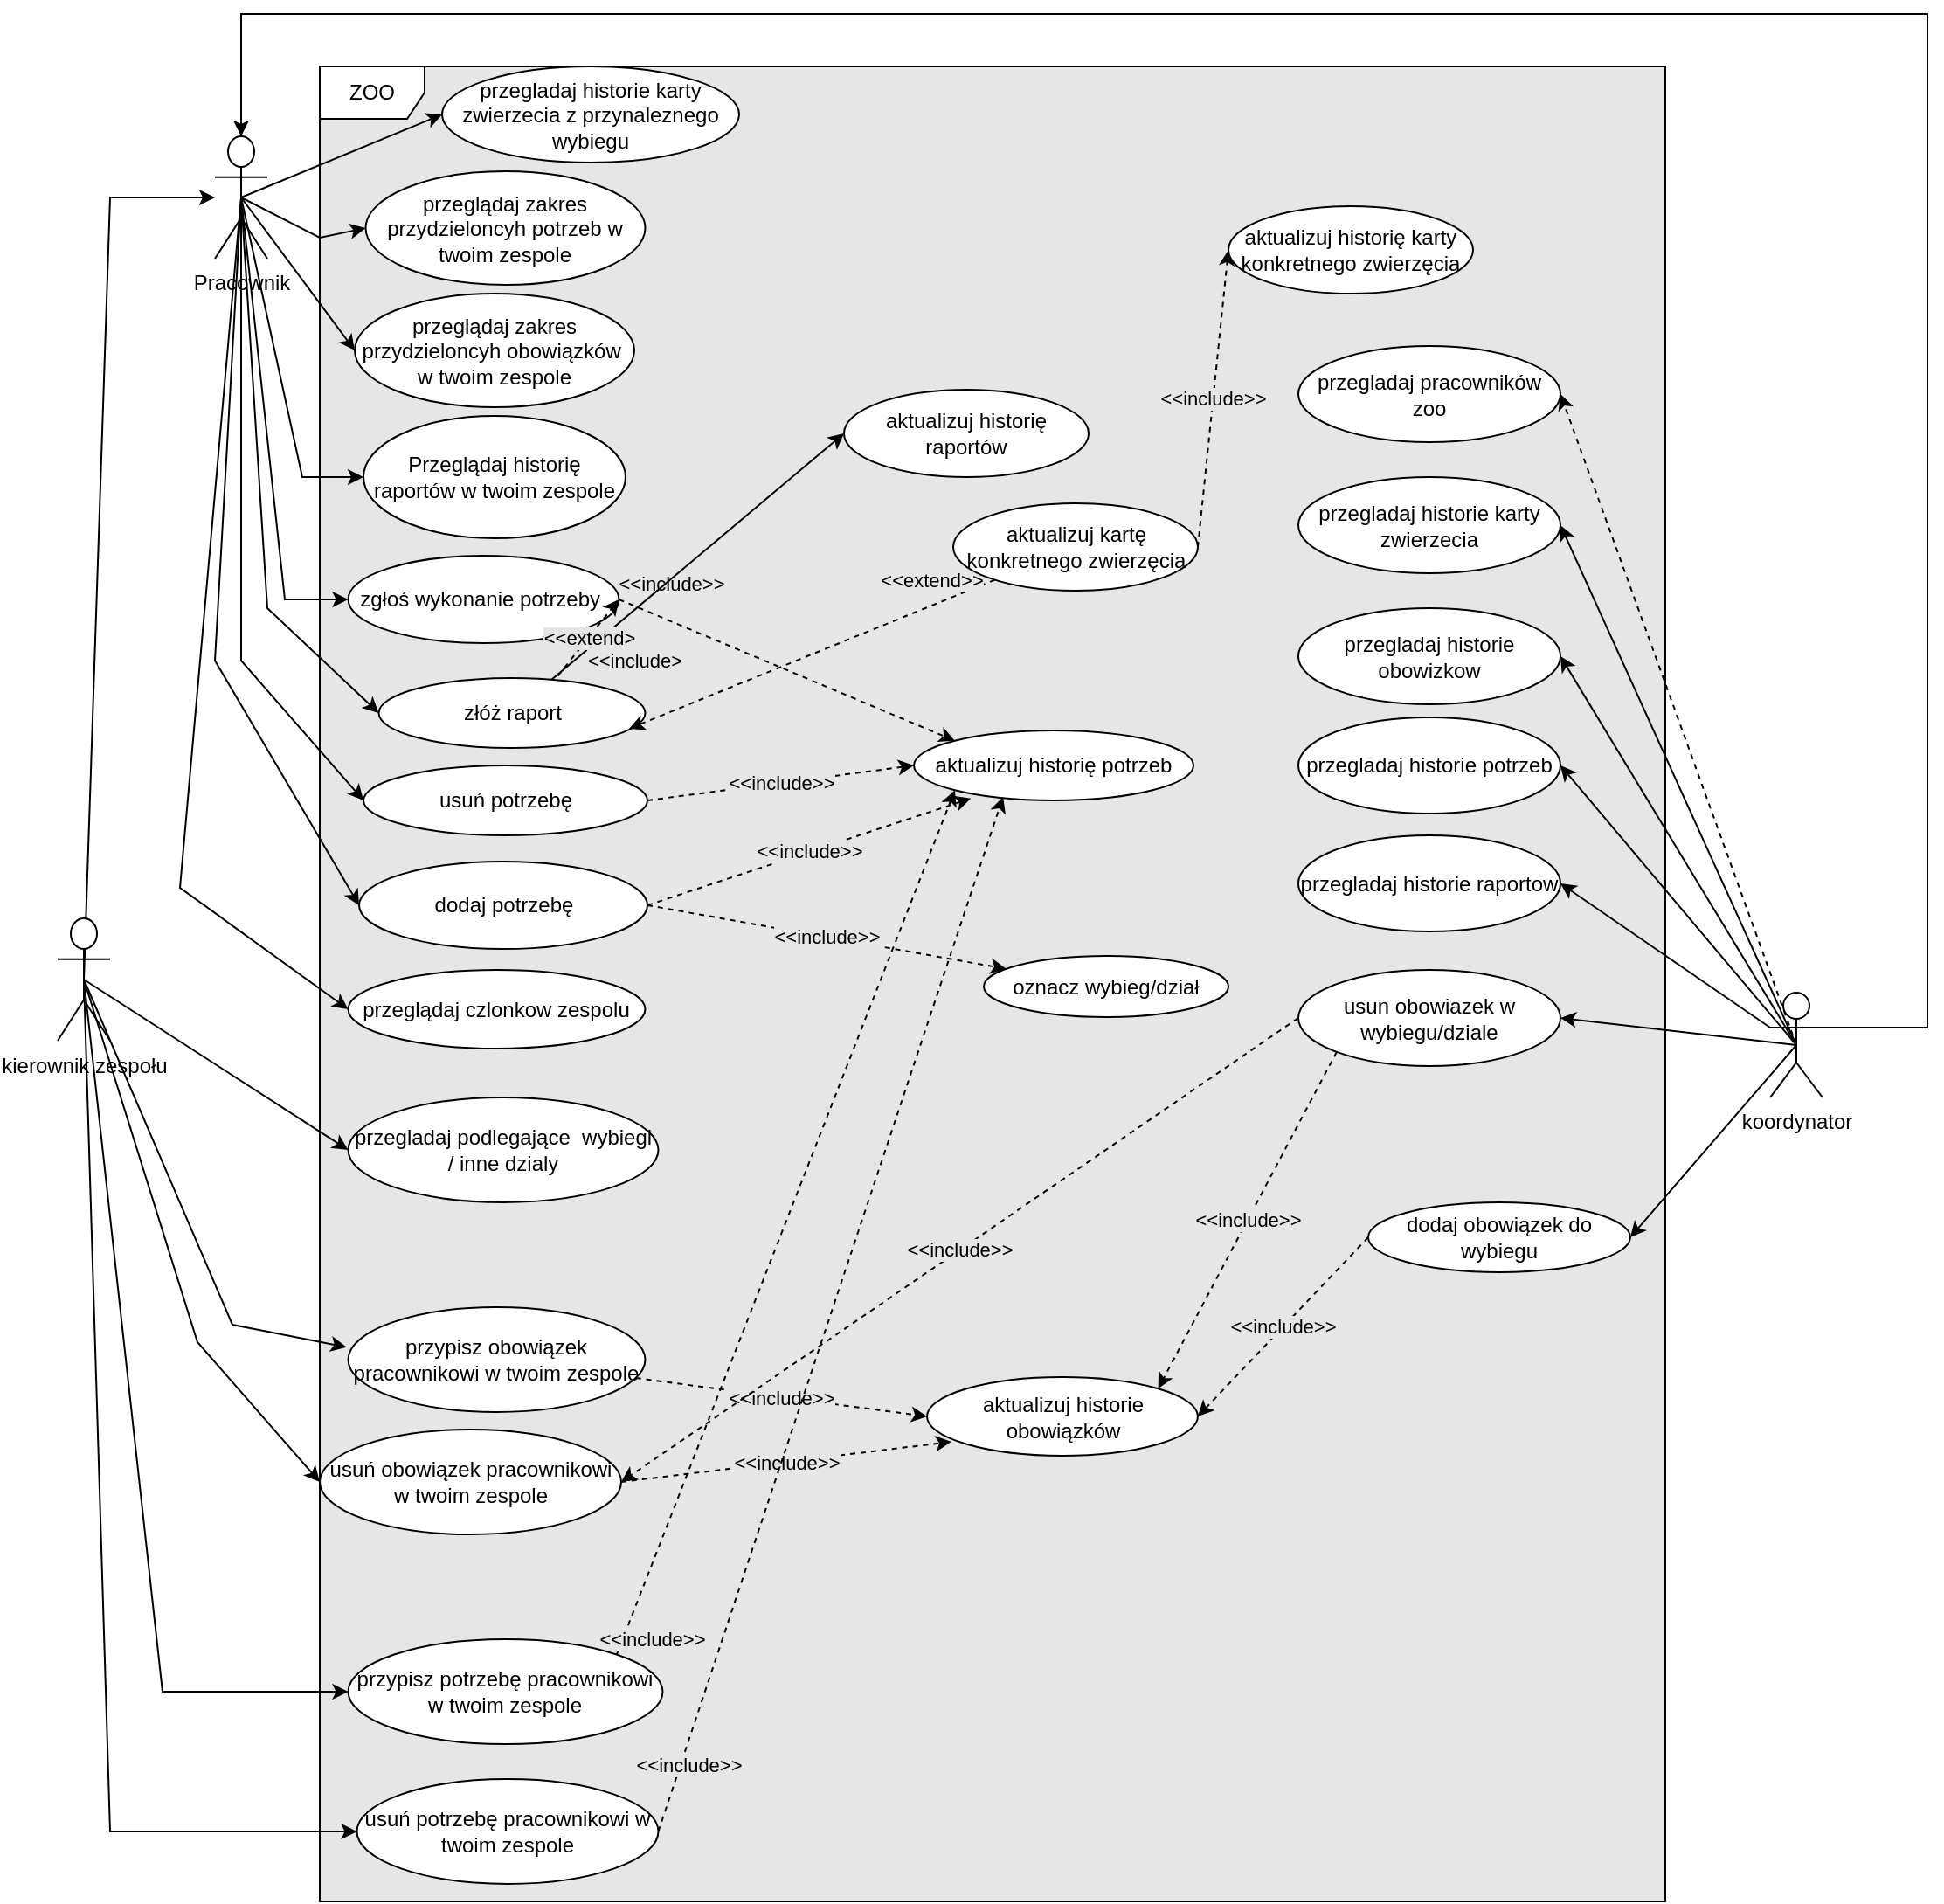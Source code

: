 <mxfile version="14.5.1" type="device"><diagram id="BkIIWohQKGWEFfxIhV2h" name="Strona-1"><mxGraphModel dx="3201" dy="1174" grid="1" gridSize="10" guides="1" tooltips="1" connect="1" arrows="1" fold="1" page="1" pageScale="1" pageWidth="827" pageHeight="1169" math="0" shadow="0"><root><mxCell id="0"/><mxCell id="1" parent="0"/><mxCell id="jabAt9nOP1fWZtc_V5fB-1" value="ZOO" style="shape=umlFrame;whiteSpace=wrap;html=1;swimlaneFillColor=#E6E6E6;" vertex="1" parent="1"><mxGeometry x="140" y="40" width="770" height="1050" as="geometry"/></mxCell><mxCell id="jabAt9nOP1fWZtc_V5fB-18" style="edgeStyle=none;rounded=0;orthogonalLoop=1;jettySize=auto;html=1;exitX=0.5;exitY=0.5;exitDx=0;exitDy=0;exitPerimeter=0;entryX=0;entryY=0.5;entryDx=0;entryDy=0;" edge="1" parent="1" source="jabAt9nOP1fWZtc_V5fB-2" target="jabAt9nOP1fWZtc_V5fB-17"><mxGeometry relative="1" as="geometry"><Array as="points"><mxPoint x="140" y="138"/></Array></mxGeometry></mxCell><mxCell id="jabAt9nOP1fWZtc_V5fB-45" style="edgeStyle=none;rounded=0;orthogonalLoop=1;jettySize=auto;html=1;exitX=0.5;exitY=0.5;exitDx=0;exitDy=0;exitPerimeter=0;entryX=0;entryY=0.5;entryDx=0;entryDy=0;" edge="1" parent="1" source="jabAt9nOP1fWZtc_V5fB-2" target="jabAt9nOP1fWZtc_V5fB-44"><mxGeometry relative="1" as="geometry"><Array as="points"><mxPoint x="120" y="345"/></Array></mxGeometry></mxCell><mxCell id="jabAt9nOP1fWZtc_V5fB-48" style="edgeStyle=none;rounded=0;orthogonalLoop=1;jettySize=auto;html=1;exitX=0.5;exitY=0.5;exitDx=0;exitDy=0;exitPerimeter=0;entryX=0;entryY=0.5;entryDx=0;entryDy=0;" edge="1" parent="1" source="jabAt9nOP1fWZtc_V5fB-2" target="jabAt9nOP1fWZtc_V5fB-47"><mxGeometry relative="1" as="geometry"><Array as="points"><mxPoint x="110" y="350"/></Array></mxGeometry></mxCell><mxCell id="jabAt9nOP1fWZtc_V5fB-54" style="edgeStyle=none;rounded=0;orthogonalLoop=1;jettySize=auto;html=1;exitX=0.5;exitY=0.5;exitDx=0;exitDy=0;exitPerimeter=0;entryX=0;entryY=0.5;entryDx=0;entryDy=0;" edge="1" parent="1" source="jabAt9nOP1fWZtc_V5fB-2" target="jabAt9nOP1fWZtc_V5fB-53"><mxGeometry relative="1" as="geometry"><Array as="points"><mxPoint x="130" y="275"/></Array></mxGeometry></mxCell><mxCell id="jabAt9nOP1fWZtc_V5fB-134" style="edgeStyle=none;rounded=0;orthogonalLoop=1;jettySize=auto;html=1;exitX=0.5;exitY=0.5;exitDx=0;exitDy=0;exitPerimeter=0;entryX=0;entryY=0.5;entryDx=0;entryDy=0;labelBackgroundColor=#E6E6E6;strokeColor=#000000;fontColor=#000000;" edge="1" parent="1" source="jabAt9nOP1fWZtc_V5fB-2" target="jabAt9nOP1fWZtc_V5fB-29"><mxGeometry relative="1" as="geometry"><mxPoint x="175.0" y="400.0" as="targetPoint"/><Array as="points"><mxPoint x="95" y="380"/></Array></mxGeometry></mxCell><mxCell id="jabAt9nOP1fWZtc_V5fB-135" style="edgeStyle=none;rounded=0;orthogonalLoop=1;jettySize=auto;html=1;exitX=0.5;exitY=0.5;exitDx=0;exitDy=0;exitPerimeter=0;entryX=0;entryY=0.5;entryDx=0;entryDy=0;labelBackgroundColor=#E6E6E6;strokeColor=#000000;fontColor=#000000;" edge="1" parent="1" source="jabAt9nOP1fWZtc_V5fB-2" target="jabAt9nOP1fWZtc_V5fB-10"><mxGeometry relative="1" as="geometry"><Array as="points"><mxPoint x="80" y="380"/></Array></mxGeometry></mxCell><mxCell id="jabAt9nOP1fWZtc_V5fB-145" style="edgeStyle=none;rounded=0;orthogonalLoop=1;jettySize=auto;html=1;exitX=0.5;exitY=0.5;exitDx=0;exitDy=0;exitPerimeter=0;labelBackgroundColor=#E6E6E6;strokeColor=#000000;fontColor=#000000;entryX=0;entryY=0.5;entryDx=0;entryDy=0;" edge="1" parent="1" source="jabAt9nOP1fWZtc_V5fB-2" target="jabAt9nOP1fWZtc_V5fB-81"><mxGeometry relative="1" as="geometry"><mxPoint x="170" y="530" as="targetPoint"/><Array as="points"><mxPoint x="60" y="510"/></Array></mxGeometry></mxCell><mxCell id="jabAt9nOP1fWZtc_V5fB-150" style="edgeStyle=none;rounded=0;orthogonalLoop=1;jettySize=auto;html=1;exitX=0.5;exitY=0.5;exitDx=0;exitDy=0;exitPerimeter=0;entryX=0;entryY=0.5;entryDx=0;entryDy=0;labelBackgroundColor=#E6E6E6;strokeColor=#000000;fontColor=#000000;" edge="1" parent="1" source="jabAt9nOP1fWZtc_V5fB-2" target="jabAt9nOP1fWZtc_V5fB-149"><mxGeometry relative="1" as="geometry"/></mxCell><mxCell id="jabAt9nOP1fWZtc_V5fB-153" style="edgeStyle=none;rounded=0;orthogonalLoop=1;jettySize=auto;html=1;exitX=0.5;exitY=0.5;exitDx=0;exitDy=0;exitPerimeter=0;entryX=0;entryY=0.5;entryDx=0;entryDy=0;labelBackgroundColor=#E6E6E6;strokeColor=#000000;fontColor=#000000;" edge="1" parent="1" source="jabAt9nOP1fWZtc_V5fB-2" target="jabAt9nOP1fWZtc_V5fB-151"><mxGeometry relative="1" as="geometry"/></mxCell><mxCell id="jabAt9nOP1fWZtc_V5fB-2" value="Pracownik" style="shape=umlActor;verticalLabelPosition=bottom;verticalAlign=top;html=1;" vertex="1" parent="1"><mxGeometry x="80" y="80" width="30" height="70" as="geometry"/></mxCell><mxCell id="jabAt9nOP1fWZtc_V5fB-24" style="rounded=0;orthogonalLoop=1;jettySize=auto;html=1;exitX=0.5;exitY=0.5;exitDx=0;exitDy=0;exitPerimeter=0;" edge="1" parent="1" source="jabAt9nOP1fWZtc_V5fB-5" target="jabAt9nOP1fWZtc_V5fB-2"><mxGeometry relative="1" as="geometry"><Array as="points"><mxPoint x="20" y="115"/></Array></mxGeometry></mxCell><mxCell id="jabAt9nOP1fWZtc_V5fB-60" style="edgeStyle=none;rounded=0;orthogonalLoop=1;jettySize=auto;html=1;exitX=0.5;exitY=0.5;exitDx=0;exitDy=0;exitPerimeter=0;entryX=-0.006;entryY=0.38;entryDx=0;entryDy=0;entryPerimeter=0;" edge="1" parent="1" source="jabAt9nOP1fWZtc_V5fB-5" target="jabAt9nOP1fWZtc_V5fB-34"><mxGeometry relative="1" as="geometry"><Array as="points"><mxPoint x="90" y="760"/></Array></mxGeometry></mxCell><mxCell id="jabAt9nOP1fWZtc_V5fB-61" style="edgeStyle=none;rounded=0;orthogonalLoop=1;jettySize=auto;html=1;exitX=0.5;exitY=0.5;exitDx=0;exitDy=0;exitPerimeter=0;entryX=0;entryY=0.5;entryDx=0;entryDy=0;" edge="1" parent="1" source="jabAt9nOP1fWZtc_V5fB-5" target="jabAt9nOP1fWZtc_V5fB-37"><mxGeometry relative="1" as="geometry"><Array as="points"><mxPoint x="70" y="770"/></Array></mxGeometry></mxCell><mxCell id="jabAt9nOP1fWZtc_V5fB-64" style="edgeStyle=none;rounded=0;orthogonalLoop=1;jettySize=auto;html=1;exitX=0.5;exitY=0.5;exitDx=0;exitDy=0;exitPerimeter=0;entryX=0;entryY=0.5;entryDx=0;entryDy=0;labelBackgroundColor=#E6E6E6;" edge="1" parent="1" source="jabAt9nOP1fWZtc_V5fB-5" target="jabAt9nOP1fWZtc_V5fB-43"><mxGeometry relative="1" as="geometry"><Array as="points"/></mxGeometry></mxCell><mxCell id="jabAt9nOP1fWZtc_V5fB-104" style="edgeStyle=none;rounded=0;orthogonalLoop=1;jettySize=auto;html=1;exitX=0.5;exitY=0.5;exitDx=0;exitDy=0;exitPerimeter=0;entryX=0;entryY=0.5;entryDx=0;entryDy=0;labelBackgroundColor=#E6E6E6;strokeColor=#000000;fontColor=#000000;" edge="1" parent="1" source="jabAt9nOP1fWZtc_V5fB-5" target="jabAt9nOP1fWZtc_V5fB-102"><mxGeometry relative="1" as="geometry"><Array as="points"><mxPoint x="50" y="970"/></Array></mxGeometry></mxCell><mxCell id="jabAt9nOP1fWZtc_V5fB-105" style="edgeStyle=none;rounded=0;orthogonalLoop=1;jettySize=auto;html=1;exitX=0.5;exitY=0.5;exitDx=0;exitDy=0;exitPerimeter=0;entryX=0;entryY=0.5;entryDx=0;entryDy=0;labelBackgroundColor=#E6E6E6;strokeColor=#000000;fontColor=#000000;" edge="1" parent="1" source="jabAt9nOP1fWZtc_V5fB-5" target="jabAt9nOP1fWZtc_V5fB-103"><mxGeometry relative="1" as="geometry"><Array as="points"><mxPoint x="20" y="1050"/></Array></mxGeometry></mxCell><mxCell id="jabAt9nOP1fWZtc_V5fB-5" value="kierownik zespołu" style="shape=umlActor;verticalLabelPosition=bottom;verticalAlign=top;html=1;" vertex="1" parent="1"><mxGeometry x="-10" y="527.5" width="30" height="70" as="geometry"/></mxCell><mxCell id="jabAt9nOP1fWZtc_V5fB-116" style="edgeStyle=orthogonalEdgeStyle;rounded=0;orthogonalLoop=1;jettySize=auto;html=1;labelBackgroundColor=#E6E6E6;strokeColor=#000000;fontColor=#000000;entryX=0.5;entryY=0;entryDx=0;entryDy=0;entryPerimeter=0;" edge="1" parent="1" source="jabAt9nOP1fWZtc_V5fB-6" target="jabAt9nOP1fWZtc_V5fB-2"><mxGeometry relative="1" as="geometry"><mxPoint x="965" y="30" as="targetPoint"/><Array as="points"><mxPoint x="1060" y="590"/><mxPoint x="1060" y="10"/><mxPoint x="95" y="10"/></Array></mxGeometry></mxCell><mxCell id="jabAt9nOP1fWZtc_V5fB-125" style="edgeStyle=none;rounded=0;orthogonalLoop=1;jettySize=auto;html=1;exitX=0.5;exitY=0.5;exitDx=0;exitDy=0;exitPerimeter=0;entryX=1;entryY=0.5;entryDx=0;entryDy=0;labelBackgroundColor=#E6E6E6;strokeColor=#000000;fontColor=#000000;" edge="1" parent="1" source="jabAt9nOP1fWZtc_V5fB-6" target="jabAt9nOP1fWZtc_V5fB-96"><mxGeometry relative="1" as="geometry"/></mxCell><mxCell id="jabAt9nOP1fWZtc_V5fB-126" style="edgeStyle=none;rounded=0;orthogonalLoop=1;jettySize=auto;html=1;exitX=0.5;exitY=0.5;exitDx=0;exitDy=0;exitPerimeter=0;entryX=1;entryY=0.5;entryDx=0;entryDy=0;labelBackgroundColor=#E6E6E6;strokeColor=#000000;fontColor=#000000;" edge="1" parent="1" source="jabAt9nOP1fWZtc_V5fB-6" target="jabAt9nOP1fWZtc_V5fB-98"><mxGeometry relative="1" as="geometry"/></mxCell><mxCell id="jabAt9nOP1fWZtc_V5fB-140" style="edgeStyle=none;rounded=0;orthogonalLoop=1;jettySize=auto;html=1;exitX=0;exitY=0.333;exitDx=0;exitDy=0;exitPerimeter=0;entryX=1;entryY=0.5;entryDx=0;entryDy=0;labelBackgroundColor=#E6E6E6;strokeColor=#000000;fontColor=#000000;" edge="1" parent="1" source="jabAt9nOP1fWZtc_V5fB-6" target="jabAt9nOP1fWZtc_V5fB-139"><mxGeometry relative="1" as="geometry"/></mxCell><mxCell id="jabAt9nOP1fWZtc_V5fB-143" style="edgeStyle=none;rounded=0;orthogonalLoop=1;jettySize=auto;html=1;exitX=0.5;exitY=0.5;exitDx=0;exitDy=0;exitPerimeter=0;entryX=1;entryY=0.5;entryDx=0;entryDy=0;labelBackgroundColor=#E6E6E6;strokeColor=#000000;fontColor=#000000;" edge="1" parent="1" source="jabAt9nOP1fWZtc_V5fB-6" target="jabAt9nOP1fWZtc_V5fB-141"><mxGeometry relative="1" as="geometry"/></mxCell><mxCell id="jabAt9nOP1fWZtc_V5fB-144" style="edgeStyle=none;rounded=0;orthogonalLoop=1;jettySize=auto;html=1;exitX=0.5;exitY=0.5;exitDx=0;exitDy=0;exitPerimeter=0;entryX=1;entryY=0.5;entryDx=0;entryDy=0;labelBackgroundColor=#E6E6E6;strokeColor=#000000;fontColor=#000000;" edge="1" parent="1" source="jabAt9nOP1fWZtc_V5fB-6" target="jabAt9nOP1fWZtc_V5fB-142"><mxGeometry relative="1" as="geometry"/></mxCell><mxCell id="jabAt9nOP1fWZtc_V5fB-148" style="edgeStyle=none;rounded=0;orthogonalLoop=1;jettySize=auto;html=1;exitX=0.5;exitY=0.5;exitDx=0;exitDy=0;exitPerimeter=0;entryX=1;entryY=0.5;entryDx=0;entryDy=0;labelBackgroundColor=#E6E6E6;strokeColor=#000000;fontColor=#000000;" edge="1" parent="1" source="jabAt9nOP1fWZtc_V5fB-6" target="jabAt9nOP1fWZtc_V5fB-147"><mxGeometry relative="1" as="geometry"/></mxCell><mxCell id="jabAt9nOP1fWZtc_V5fB-156" style="edgeStyle=none;rounded=0;orthogonalLoop=1;jettySize=auto;html=1;exitX=0.5;exitY=0.5;exitDx=0;exitDy=0;exitPerimeter=0;entryX=1;entryY=0.5;entryDx=0;entryDy=0;dashed=1;labelBackgroundColor=#E6E6E6;strokeColor=#000000;fontColor=#000000;" edge="1" parent="1" source="jabAt9nOP1fWZtc_V5fB-6" target="jabAt9nOP1fWZtc_V5fB-155"><mxGeometry relative="1" as="geometry"/></mxCell><mxCell id="jabAt9nOP1fWZtc_V5fB-6" value="koordynator" style="shape=umlActor;verticalLabelPosition=bottom;verticalAlign=top;html=1;outlineConnect=0;" vertex="1" parent="1"><mxGeometry x="970" y="570" width="30" height="60" as="geometry"/></mxCell><mxCell id="jabAt9nOP1fWZtc_V5fB-15" value="&amp;lt;&amp;lt;include&amp;gt;&amp;gt;" style="edgeStyle=none;rounded=0;orthogonalLoop=1;jettySize=auto;html=1;exitX=1;exitY=0.5;exitDx=0;exitDy=0;dashed=1;labelBackgroundColor=#E6E6E6;" edge="1" parent="1" source="jabAt9nOP1fWZtc_V5fB-10" target="jabAt9nOP1fWZtc_V5fB-11"><mxGeometry relative="1" as="geometry"/></mxCell><mxCell id="jabAt9nOP1fWZtc_V5fB-26" value="&amp;lt;&amp;lt;include&amp;gt;&amp;gt;" style="rounded=0;orthogonalLoop=1;jettySize=auto;html=1;exitX=1;exitY=0.5;exitDx=0;exitDy=0;entryX=0.204;entryY=0.971;entryDx=0;entryDy=0;dashed=1;entryPerimeter=0;labelBackgroundColor=#E6E6E6;" edge="1" parent="1" source="jabAt9nOP1fWZtc_V5fB-10" target="jabAt9nOP1fWZtc_V5fB-25"><mxGeometry relative="1" as="geometry"/></mxCell><mxCell id="jabAt9nOP1fWZtc_V5fB-10" value="dodaj potrzebę" style="ellipse;whiteSpace=wrap;html=1;" vertex="1" parent="1"><mxGeometry x="162.5" y="495" width="165" height="50" as="geometry"/></mxCell><mxCell id="jabAt9nOP1fWZtc_V5fB-11" value="oznacz wybieg/dział" style="ellipse;whiteSpace=wrap;html=1;" vertex="1" parent="1"><mxGeometry x="520" y="549" width="140" height="35" as="geometry"/></mxCell><mxCell id="jabAt9nOP1fWZtc_V5fB-17" value="przeglądaj zakres przydzieloncyh potrzeb w twoim zespole" style="ellipse;whiteSpace=wrap;html=1;" vertex="1" parent="1"><mxGeometry x="166.25" y="100" width="160" height="65" as="geometry"/></mxCell><mxCell id="jabAt9nOP1fWZtc_V5fB-25" value="aktualizuj historię potrzeb" style="ellipse;whiteSpace=wrap;html=1;" vertex="1" parent="1"><mxGeometry x="480" y="420" width="160" height="40" as="geometry"/></mxCell><mxCell id="jabAt9nOP1fWZtc_V5fB-29" value="usuń potrzebę" style="ellipse;whiteSpace=wrap;html=1;" vertex="1" parent="1"><mxGeometry x="165" y="440" width="162.5" height="40" as="geometry"/></mxCell><mxCell id="jabAt9nOP1fWZtc_V5fB-31" value="&amp;lt;&amp;lt;include&amp;gt;&amp;gt;" style="rounded=0;orthogonalLoop=1;jettySize=auto;html=1;exitX=1;exitY=0.5;exitDx=0;exitDy=0;dashed=1;entryX=0;entryY=0.5;entryDx=0;entryDy=0;labelBackgroundColor=#E6E6E6;" edge="1" parent="1" source="jabAt9nOP1fWZtc_V5fB-29" target="jabAt9nOP1fWZtc_V5fB-25"><mxGeometry relative="1" as="geometry"><mxPoint x="330" y="295" as="sourcePoint"/><mxPoint x="430" y="377.5" as="targetPoint"/></mxGeometry></mxCell><mxCell id="jabAt9nOP1fWZtc_V5fB-71" value="&amp;lt;&amp;lt;include&amp;gt;&amp;gt;" style="edgeStyle=none;rounded=0;orthogonalLoop=1;jettySize=auto;html=1;entryX=0;entryY=0.5;entryDx=0;entryDy=0;labelBackgroundColor=#E6E6E6;dashed=1;" edge="1" parent="1" source="jabAt9nOP1fWZtc_V5fB-34" target="jabAt9nOP1fWZtc_V5fB-68"><mxGeometry relative="1" as="geometry"/></mxCell><mxCell id="jabAt9nOP1fWZtc_V5fB-34" value="przypisz obowiązek pracownikowi w twoim zespole" style="ellipse;whiteSpace=wrap;html=1;" vertex="1" parent="1"><mxGeometry x="156.25" y="750" width="170" height="60" as="geometry"/></mxCell><mxCell id="jabAt9nOP1fWZtc_V5fB-73" value="&amp;lt;&amp;lt;include&amp;gt;&amp;gt;" style="edgeStyle=none;rounded=0;orthogonalLoop=1;jettySize=auto;html=1;exitX=1;exitY=0.5;exitDx=0;exitDy=0;entryX=0.09;entryY=0.822;entryDx=0;entryDy=0;entryPerimeter=0;labelBackgroundColor=#E6E6E6;dashed=1;" edge="1" parent="1" source="jabAt9nOP1fWZtc_V5fB-37" target="jabAt9nOP1fWZtc_V5fB-68"><mxGeometry relative="1" as="geometry"/></mxCell><mxCell id="jabAt9nOP1fWZtc_V5fB-37" value="usuń obowiązek pracownikowi w twoim zespole" style="ellipse;whiteSpace=wrap;html=1;" vertex="1" parent="1"><mxGeometry x="140" y="820" width="172.5" height="60" as="geometry"/></mxCell><mxCell id="jabAt9nOP1fWZtc_V5fB-43" value="przegladaj podlegające&amp;nbsp; wybiegi / inne dzialy" style="ellipse;whiteSpace=wrap;html=1;" vertex="1" parent="1"><mxGeometry x="156.25" y="630" width="177.5" height="60" as="geometry"/></mxCell><mxCell id="jabAt9nOP1fWZtc_V5fB-46" value="&amp;lt;&amp;lt;include&amp;gt;&amp;gt;" style="edgeStyle=none;rounded=0;orthogonalLoop=1;jettySize=auto;html=1;exitX=1;exitY=0.5;exitDx=0;exitDy=0;entryX=0;entryY=0;entryDx=0;entryDy=0;dashed=1;labelBackgroundColor=#E6E6E6;" edge="1" parent="1" source="jabAt9nOP1fWZtc_V5fB-44" target="jabAt9nOP1fWZtc_V5fB-25"><mxGeometry x="-0.77" y="20" relative="1" as="geometry"><mxPoint as="offset"/></mxGeometry></mxCell><mxCell id="jabAt9nOP1fWZtc_V5fB-44" value="zgłoś wykonanie potrzeby&amp;nbsp;" style="ellipse;whiteSpace=wrap;html=1;" vertex="1" parent="1"><mxGeometry x="156.25" y="320" width="155" height="50" as="geometry"/></mxCell><mxCell id="jabAt9nOP1fWZtc_V5fB-57" value="&amp;lt;&amp;lt;include&amp;gt;" style="edgeStyle=none;rounded=0;orthogonalLoop=1;jettySize=auto;html=1;entryX=0;entryY=0.5;entryDx=0;entryDy=0;labelBackgroundColor=#E6E6E6;" edge="1" parent="1" source="jabAt9nOP1fWZtc_V5fB-47" target="jabAt9nOP1fWZtc_V5fB-56"><mxGeometry x="-0.605" y="-22" relative="1" as="geometry"><mxPoint as="offset"/></mxGeometry></mxCell><mxCell id="jabAt9nOP1fWZtc_V5fB-47" value="złóż raport" style="ellipse;whiteSpace=wrap;html=1;gradientColor=#ffffff;" vertex="1" parent="1"><mxGeometry x="173.75" y="390" width="152.5" height="40" as="geometry"/></mxCell><mxCell id="jabAt9nOP1fWZtc_V5fB-53" value="Przeglądaj historię raportów w twoim zespole" style="ellipse;whiteSpace=wrap;html=1;gradientColor=#ffffff;" vertex="1" parent="1"><mxGeometry x="165" y="240" width="150" height="70" as="geometry"/></mxCell><mxCell id="jabAt9nOP1fWZtc_V5fB-56" value="aktualizuj historię raportów" style="ellipse;whiteSpace=wrap;html=1;gradientColor=#ffffff;" vertex="1" parent="1"><mxGeometry x="440" y="225" width="140" height="50" as="geometry"/></mxCell><mxCell id="jabAt9nOP1fWZtc_V5fB-66" value="&amp;lt;&amp;lt;extend&amp;gt;" style="edgeStyle=none;rounded=0;orthogonalLoop=1;jettySize=auto;html=1;exitX=0.672;exitY=-0.029;exitDx=0;exitDy=0;labelBackgroundColor=#E6E6E6;dashed=1;entryX=1;entryY=0.5;entryDx=0;entryDy=0;exitPerimeter=0;" edge="1" parent="1" source="jabAt9nOP1fWZtc_V5fB-47" target="jabAt9nOP1fWZtc_V5fB-44"><mxGeometry relative="1" as="geometry"><mxPoint x="350" y="200" as="targetPoint"/><mxPoint x="440" y="192.5" as="sourcePoint"/></mxGeometry></mxCell><mxCell id="jabAt9nOP1fWZtc_V5fB-68" value="aktualizuj historie obowiązków" style="ellipse;whiteSpace=wrap;html=1;" vertex="1" parent="1"><mxGeometry x="487.5" y="790" width="155" height="45" as="geometry"/></mxCell><mxCell id="jabAt9nOP1fWZtc_V5fB-81" value="przeglądaj czlonkow zespolu" style="ellipse;whiteSpace=wrap;html=1;" vertex="1" parent="1"><mxGeometry x="156.25" y="557" width="170" height="45" as="geometry"/></mxCell><mxCell id="jabAt9nOP1fWZtc_V5fB-122" value="&amp;lt;&amp;lt;include&amp;gt;&amp;gt;" style="rounded=0;orthogonalLoop=1;jettySize=auto;html=1;exitX=0;exitY=0.5;exitDx=0;exitDy=0;entryX=1;entryY=0.5;entryDx=0;entryDy=0;labelBackgroundColor=#E6E6E6;strokeColor=#000000;fontColor=#000000;dashed=1;" edge="1" parent="1" source="jabAt9nOP1fWZtc_V5fB-96" target="jabAt9nOP1fWZtc_V5fB-68"><mxGeometry relative="1" as="geometry"/></mxCell><mxCell id="jabAt9nOP1fWZtc_V5fB-96" value="dodaj obowiązek do wybiegu" style="ellipse;whiteSpace=wrap;html=1;" vertex="1" parent="1"><mxGeometry x="740" y="690" width="150" height="40" as="geometry"/></mxCell><mxCell id="jabAt9nOP1fWZtc_V5fB-123" value="&amp;lt;&amp;lt;include&amp;gt;&amp;gt;" style="rounded=0;orthogonalLoop=1;jettySize=auto;html=1;exitX=0;exitY=1;exitDx=0;exitDy=0;entryX=1;entryY=0;entryDx=0;entryDy=0;dashed=1;labelBackgroundColor=#E6E6E6;strokeColor=#000000;fontColor=#000000;" edge="1" parent="1" source="jabAt9nOP1fWZtc_V5fB-98" target="jabAt9nOP1fWZtc_V5fB-68"><mxGeometry relative="1" as="geometry"><Array as="points"/></mxGeometry></mxCell><mxCell id="jabAt9nOP1fWZtc_V5fB-154" value="&amp;lt;&amp;lt;include&amp;gt;&amp;gt;" style="edgeStyle=none;rounded=0;orthogonalLoop=1;jettySize=auto;html=1;exitX=0;exitY=0.5;exitDx=0;exitDy=0;entryX=1;entryY=0.5;entryDx=0;entryDy=0;labelBackgroundColor=#E6E6E6;strokeColor=#000000;fontColor=#000000;dashed=1;" edge="1" parent="1" source="jabAt9nOP1fWZtc_V5fB-98" target="jabAt9nOP1fWZtc_V5fB-37"><mxGeometry relative="1" as="geometry"/></mxCell><mxCell id="jabAt9nOP1fWZtc_V5fB-98" value="usun obowiazek w wybiegu/dziale" style="ellipse;whiteSpace=wrap;html=1;" vertex="1" parent="1"><mxGeometry x="700" y="557" width="150" height="55" as="geometry"/></mxCell><mxCell id="jabAt9nOP1fWZtc_V5fB-106" value="&amp;lt;&amp;lt;include&amp;gt;&amp;gt;" style="edgeStyle=none;rounded=0;orthogonalLoop=1;jettySize=auto;html=1;exitX=1;exitY=0;exitDx=0;exitDy=0;entryX=0;entryY=1;entryDx=0;entryDy=0;labelBackgroundColor=#E6E6E6;strokeColor=#000000;fontColor=#000000;dashed=1;" edge="1" parent="1" source="jabAt9nOP1fWZtc_V5fB-102" target="jabAt9nOP1fWZtc_V5fB-25"><mxGeometry x="-0.942" y="-15" relative="1" as="geometry"><mxPoint as="offset"/></mxGeometry></mxCell><mxCell id="jabAt9nOP1fWZtc_V5fB-102" value="przypisz potrzebę pracownikowi w twoim zespole" style="ellipse;whiteSpace=wrap;html=1;" vertex="1" parent="1"><mxGeometry x="156.25" y="940" width="180" height="60" as="geometry"/></mxCell><mxCell id="jabAt9nOP1fWZtc_V5fB-107" value="&amp;lt;&amp;lt;include&amp;gt;&amp;gt;" style="edgeStyle=none;rounded=0;orthogonalLoop=1;jettySize=auto;html=1;exitX=1;exitY=0.5;exitDx=0;exitDy=0;entryX=0.319;entryY=0.95;entryDx=0;entryDy=0;dashed=1;labelBackgroundColor=#E6E6E6;strokeColor=#000000;fontColor=#000000;entryPerimeter=0;" edge="1" parent="1" source="jabAt9nOP1fWZtc_V5fB-103" target="jabAt9nOP1fWZtc_V5fB-25"><mxGeometry x="-0.869" y="-4" relative="1" as="geometry"><mxPoint as="offset"/></mxGeometry></mxCell><mxCell id="jabAt9nOP1fWZtc_V5fB-103" value="usuń potrzebę pracownikowi w twoim zespole" style="ellipse;whiteSpace=wrap;html=1;" vertex="1" parent="1"><mxGeometry x="161.25" y="1020" width="172.5" height="60" as="geometry"/></mxCell><mxCell id="jabAt9nOP1fWZtc_V5fB-112" value="&amp;lt;&amp;lt;extend&amp;gt;&amp;gt;" style="edgeStyle=none;rounded=0;orthogonalLoop=1;jettySize=auto;html=1;entryX=0.939;entryY=0.725;entryDx=0;entryDy=0;entryPerimeter=0;dashed=1;labelBackgroundColor=#E6E6E6;strokeColor=#000000;fontColor=#000000;" edge="1" parent="1" source="jabAt9nOP1fWZtc_V5fB-111" target="jabAt9nOP1fWZtc_V5fB-47"><mxGeometry x="-0.704" y="-14" relative="1" as="geometry"><mxPoint y="1" as="offset"/></mxGeometry></mxCell><mxCell id="jabAt9nOP1fWZtc_V5fB-138" value="&amp;lt;&amp;lt;include&amp;gt;&amp;gt;" style="edgeStyle=none;rounded=0;orthogonalLoop=1;jettySize=auto;html=1;exitX=1;exitY=0.5;exitDx=0;exitDy=0;entryX=0;entryY=0.5;entryDx=0;entryDy=0;labelBackgroundColor=#E6E6E6;strokeColor=#000000;fontColor=#000000;dashed=1;" edge="1" parent="1" source="jabAt9nOP1fWZtc_V5fB-111" target="jabAt9nOP1fWZtc_V5fB-137"><mxGeometry relative="1" as="geometry"/></mxCell><mxCell id="jabAt9nOP1fWZtc_V5fB-111" value="aktualizuj kartę konkretnego zwierzęcia" style="ellipse;whiteSpace=wrap;html=1;gradientColor=#ffffff;" vertex="1" parent="1"><mxGeometry x="502.5" y="290" width="140" height="50" as="geometry"/></mxCell><mxCell id="jabAt9nOP1fWZtc_V5fB-137" value="aktualizuj historię karty konkretnego zwierzęcia" style="ellipse;whiteSpace=wrap;html=1;gradientColor=#ffffff;" vertex="1" parent="1"><mxGeometry x="660" y="120" width="140" height="50" as="geometry"/></mxCell><mxCell id="jabAt9nOP1fWZtc_V5fB-139" value="przegladaj historie raportow" style="ellipse;whiteSpace=wrap;html=1;" vertex="1" parent="1"><mxGeometry x="700" y="480" width="150" height="55" as="geometry"/></mxCell><mxCell id="jabAt9nOP1fWZtc_V5fB-141" value="przegladaj historie potrzeb" style="ellipse;whiteSpace=wrap;html=1;" vertex="1" parent="1"><mxGeometry x="700" y="412.5" width="150" height="55" as="geometry"/></mxCell><mxCell id="jabAt9nOP1fWZtc_V5fB-142" value="przegladaj historie obowizkow" style="ellipse;whiteSpace=wrap;html=1;" vertex="1" parent="1"><mxGeometry x="700" y="350" width="150" height="55" as="geometry"/></mxCell><mxCell id="jabAt9nOP1fWZtc_V5fB-147" value="przegladaj historie karty zwierzecia" style="ellipse;whiteSpace=wrap;html=1;" vertex="1" parent="1"><mxGeometry x="700" y="275" width="150" height="55" as="geometry"/></mxCell><mxCell id="jabAt9nOP1fWZtc_V5fB-149" value="przegladaj historie karty zwierzecia z przynaleznego wybiegu" style="ellipse;whiteSpace=wrap;html=1;" vertex="1" parent="1"><mxGeometry x="210" y="40" width="170" height="55" as="geometry"/></mxCell><mxCell id="jabAt9nOP1fWZtc_V5fB-151" value="przeglądaj zakres przydzieloncyh obowiązków&amp;nbsp; w twoim zespole" style="ellipse;whiteSpace=wrap;html=1;" vertex="1" parent="1"><mxGeometry x="160" y="170" width="160" height="65" as="geometry"/></mxCell><mxCell id="jabAt9nOP1fWZtc_V5fB-155" value="przegladaj pracowników zoo" style="ellipse;whiteSpace=wrap;html=1;" vertex="1" parent="1"><mxGeometry x="700" y="200" width="150" height="55" as="geometry"/></mxCell></root></mxGraphModel></diagram></mxfile>